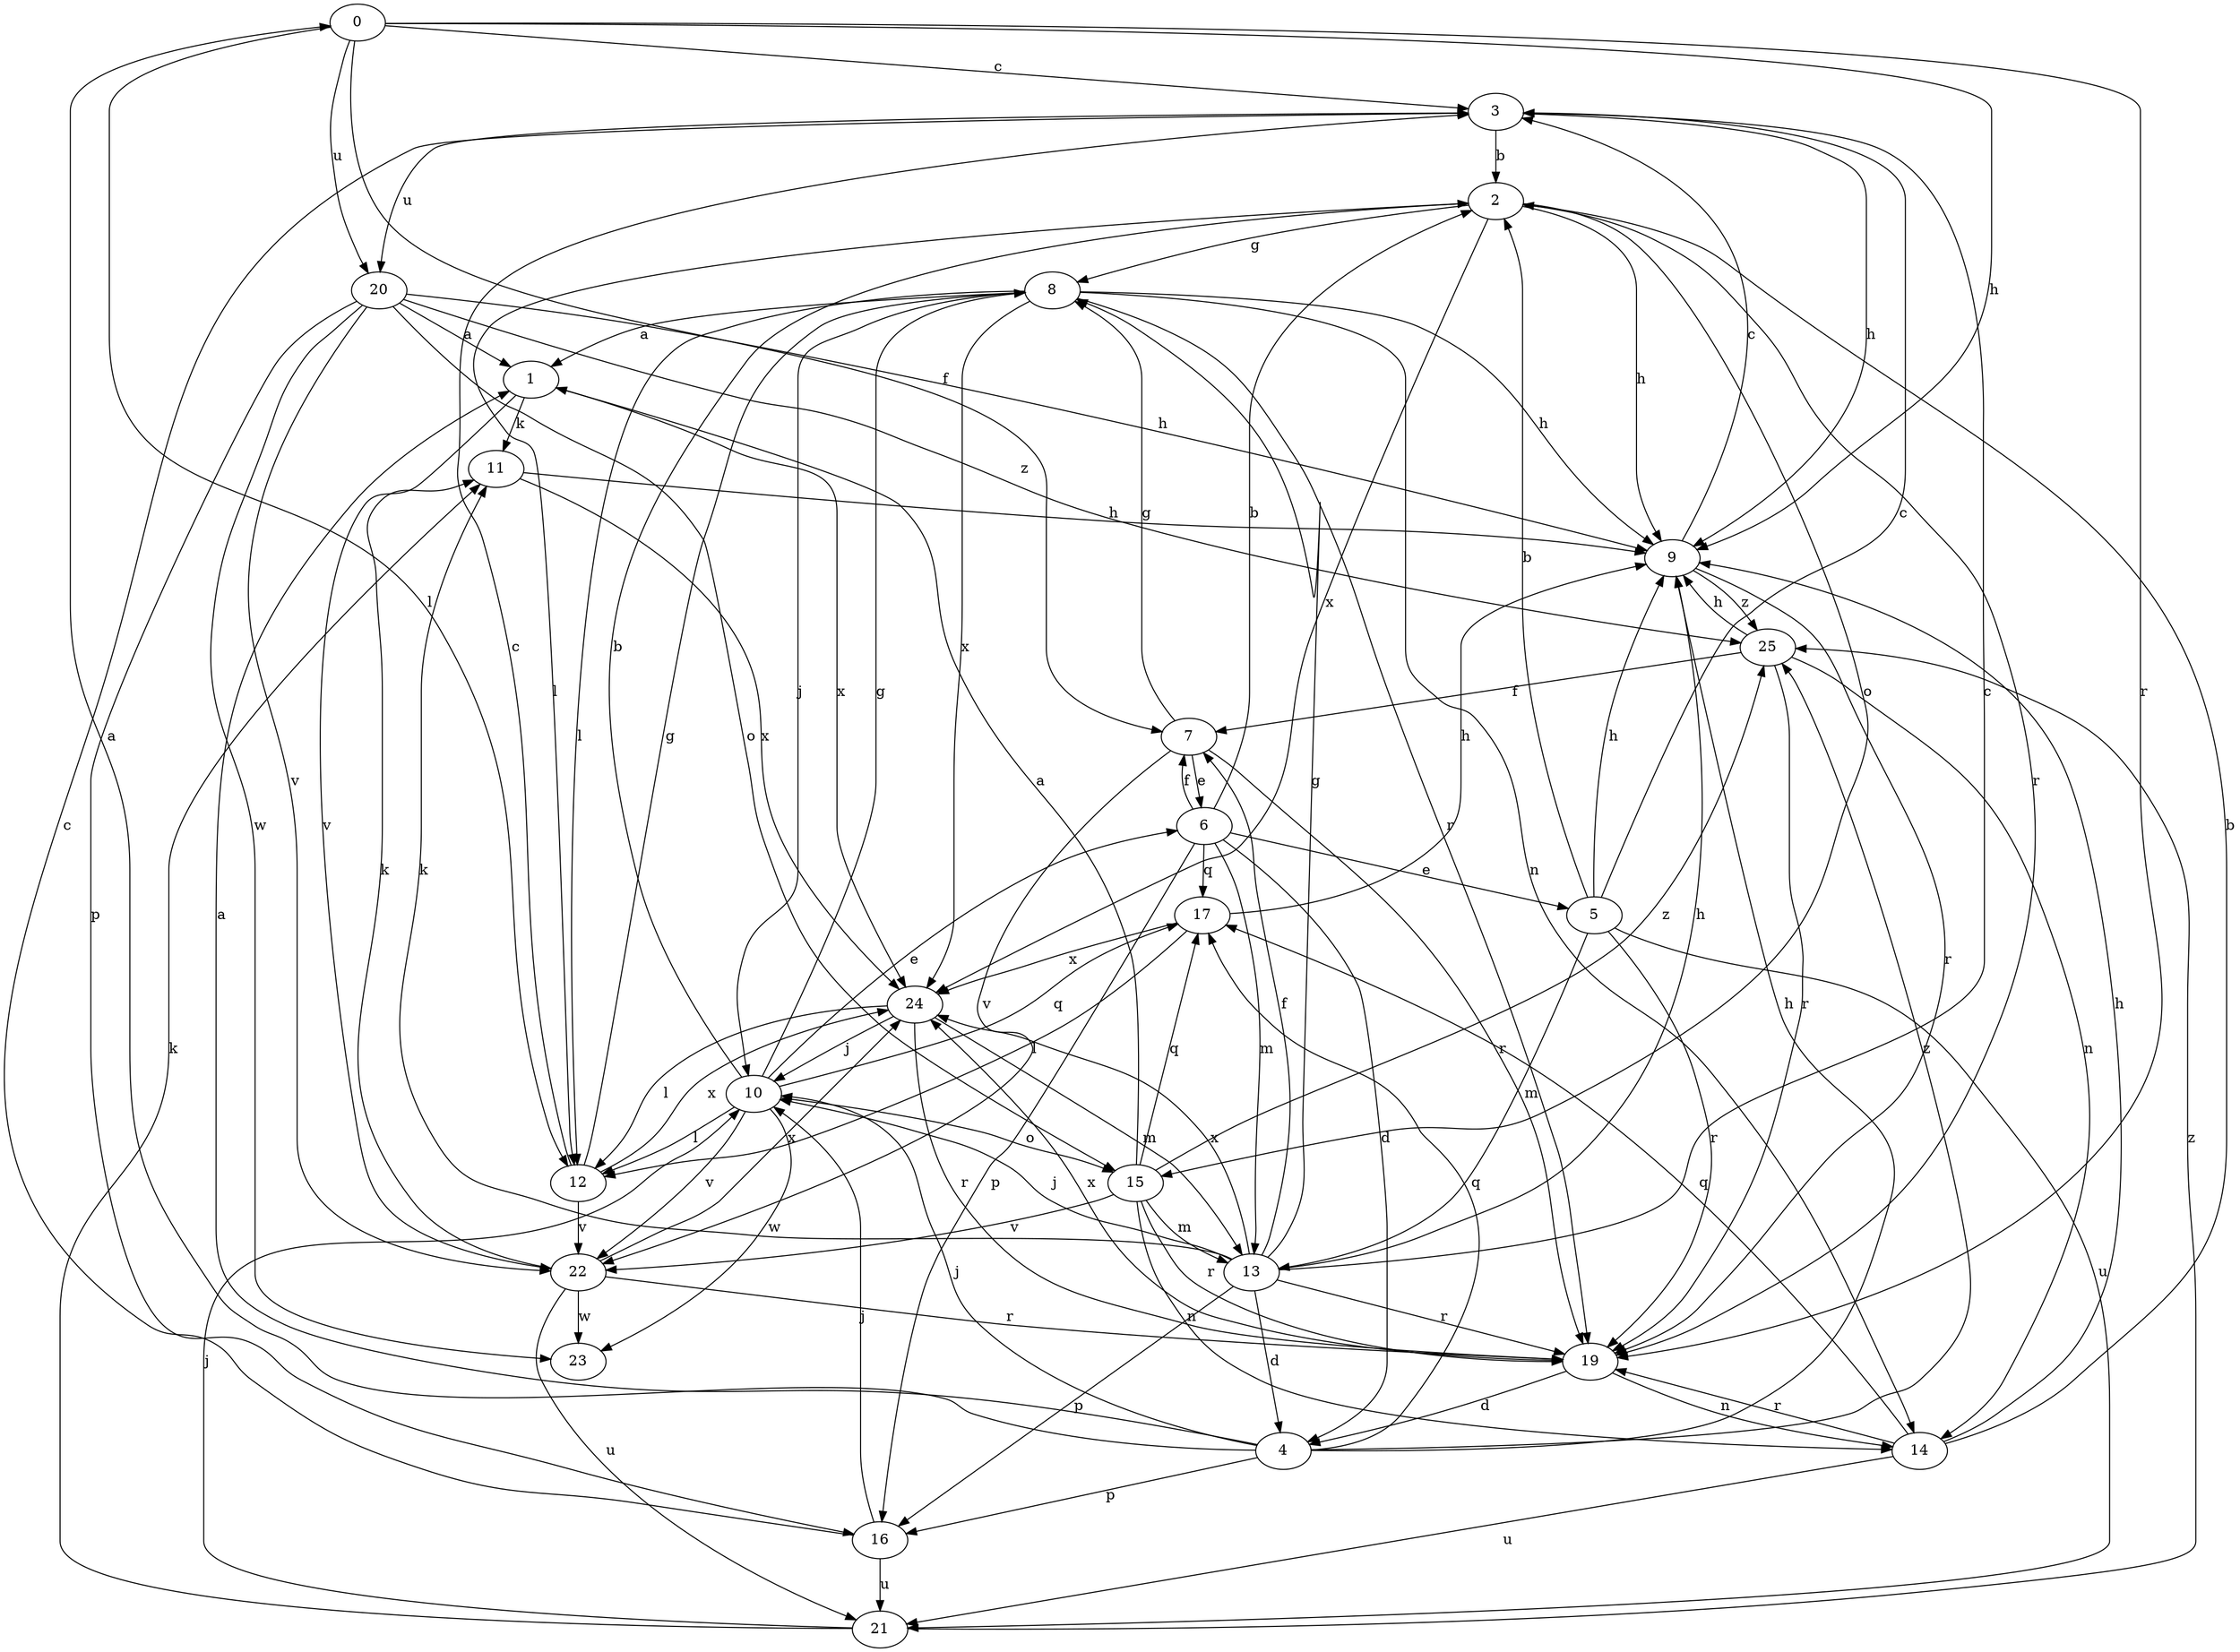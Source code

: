 strict digraph  {
0;
1;
2;
3;
4;
5;
6;
7;
8;
9;
10;
11;
12;
13;
14;
15;
16;
17;
19;
20;
21;
22;
23;
24;
25;
0 -> 3  [label=c];
0 -> 7  [label=f];
0 -> 9  [label=h];
0 -> 12  [label=l];
0 -> 19  [label=r];
0 -> 20  [label=u];
1 -> 11  [label=k];
1 -> 22  [label=v];
1 -> 24  [label=x];
2 -> 8  [label=g];
2 -> 9  [label=h];
2 -> 12  [label=l];
2 -> 15  [label=o];
2 -> 19  [label=r];
2 -> 24  [label=x];
3 -> 2  [label=b];
3 -> 9  [label=h];
3 -> 20  [label=u];
4 -> 0  [label=a];
4 -> 1  [label=a];
4 -> 9  [label=h];
4 -> 10  [label=j];
4 -> 16  [label=p];
4 -> 17  [label=q];
4 -> 25  [label=z];
5 -> 2  [label=b];
5 -> 3  [label=c];
5 -> 9  [label=h];
5 -> 13  [label=m];
5 -> 19  [label=r];
5 -> 21  [label=u];
6 -> 2  [label=b];
6 -> 4  [label=d];
6 -> 5  [label=e];
6 -> 7  [label=f];
6 -> 13  [label=m];
6 -> 16  [label=p];
6 -> 17  [label=q];
7 -> 6  [label=e];
7 -> 8  [label=g];
7 -> 19  [label=r];
7 -> 22  [label=v];
8 -> 1  [label=a];
8 -> 9  [label=h];
8 -> 10  [label=j];
8 -> 12  [label=l];
8 -> 14  [label=n];
8 -> 19  [label=r];
8 -> 24  [label=x];
9 -> 3  [label=c];
9 -> 19  [label=r];
9 -> 25  [label=z];
10 -> 2  [label=b];
10 -> 6  [label=e];
10 -> 8  [label=g];
10 -> 12  [label=l];
10 -> 15  [label=o];
10 -> 17  [label=q];
10 -> 22  [label=v];
10 -> 23  [label=w];
11 -> 9  [label=h];
11 -> 24  [label=x];
12 -> 3  [label=c];
12 -> 8  [label=g];
12 -> 22  [label=v];
12 -> 24  [label=x];
13 -> 3  [label=c];
13 -> 4  [label=d];
13 -> 7  [label=f];
13 -> 8  [label=g];
13 -> 9  [label=h];
13 -> 10  [label=j];
13 -> 11  [label=k];
13 -> 16  [label=p];
13 -> 19  [label=r];
13 -> 24  [label=x];
14 -> 2  [label=b];
14 -> 9  [label=h];
14 -> 17  [label=q];
14 -> 19  [label=r];
14 -> 21  [label=u];
15 -> 1  [label=a];
15 -> 13  [label=m];
15 -> 14  [label=n];
15 -> 17  [label=q];
15 -> 19  [label=r];
15 -> 22  [label=v];
15 -> 25  [label=z];
16 -> 3  [label=c];
16 -> 10  [label=j];
16 -> 21  [label=u];
17 -> 9  [label=h];
17 -> 12  [label=l];
17 -> 24  [label=x];
19 -> 4  [label=d];
19 -> 14  [label=n];
19 -> 24  [label=x];
20 -> 1  [label=a];
20 -> 9  [label=h];
20 -> 15  [label=o];
20 -> 16  [label=p];
20 -> 22  [label=v];
20 -> 23  [label=w];
20 -> 25  [label=z];
21 -> 10  [label=j];
21 -> 11  [label=k];
21 -> 25  [label=z];
22 -> 11  [label=k];
22 -> 19  [label=r];
22 -> 21  [label=u];
22 -> 23  [label=w];
22 -> 24  [label=x];
24 -> 10  [label=j];
24 -> 12  [label=l];
24 -> 13  [label=m];
24 -> 19  [label=r];
25 -> 7  [label=f];
25 -> 9  [label=h];
25 -> 14  [label=n];
25 -> 19  [label=r];
}

